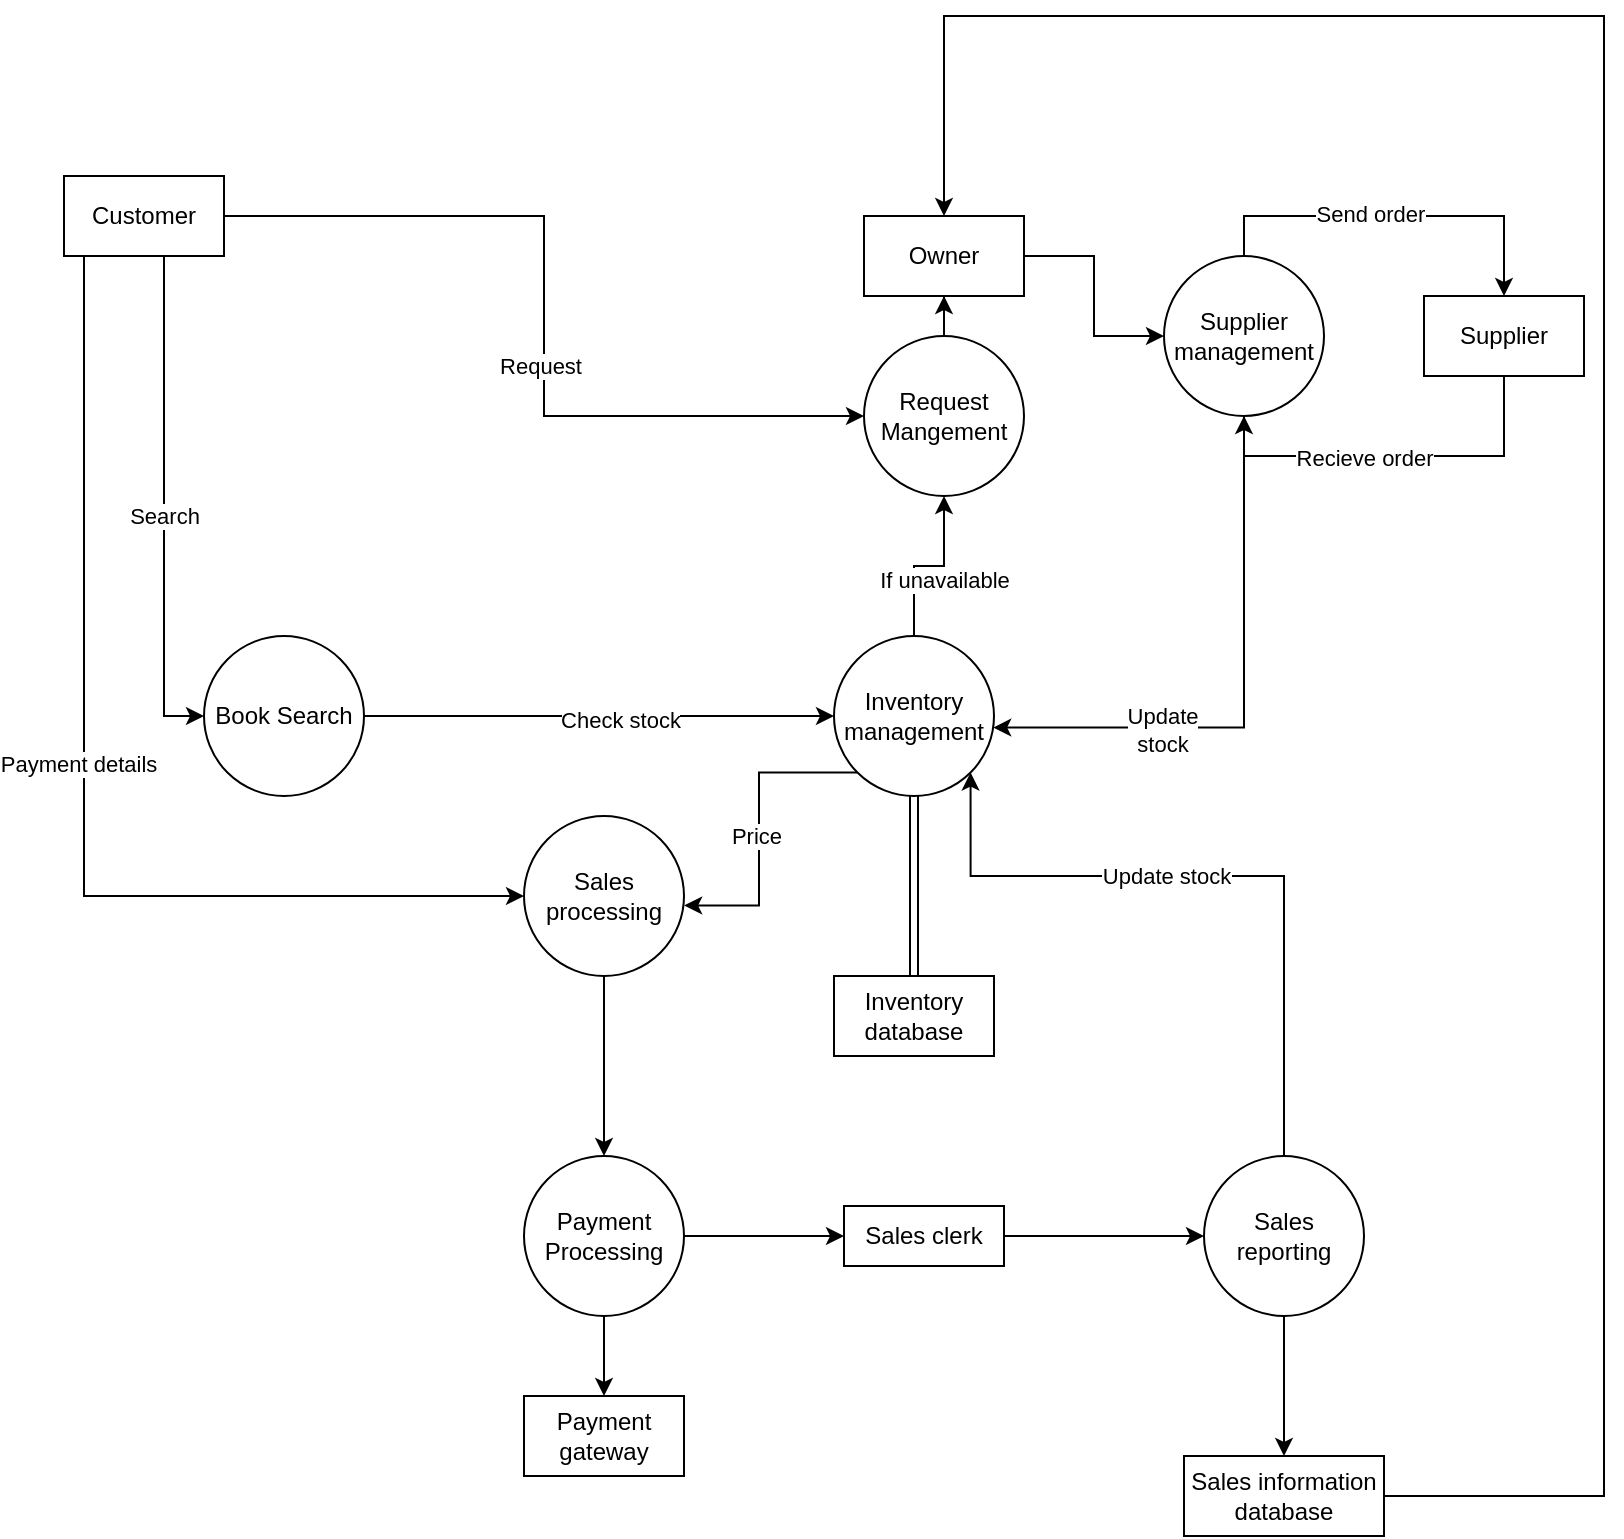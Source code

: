 <mxfile version="26.0.9">
  <diagram name="Page-1" id="rjh-uFwhR3NYXppVY-mA">
    <mxGraphModel dx="1520" dy="931" grid="1" gridSize="10" guides="1" tooltips="1" connect="1" arrows="1" fold="1" page="1" pageScale="1" pageWidth="850" pageHeight="1100" math="0" shadow="0">
      <root>
        <mxCell id="0" />
        <mxCell id="1" parent="0" />
        <mxCell id="lZULh9Pq8i4asY9o-LjE-4" style="edgeStyle=orthogonalEdgeStyle;rounded=0;orthogonalLoop=1;jettySize=auto;html=1;exitX=1;exitY=0.5;exitDx=0;exitDy=0;entryX=0;entryY=0.5;entryDx=0;entryDy=0;" edge="1" parent="1" source="lZULh9Pq8i4asY9o-LjE-1" target="lZULh9Pq8i4asY9o-LjE-2">
          <mxGeometry relative="1" as="geometry">
            <Array as="points">
              <mxPoint x="90" y="380" />
              <mxPoint x="90" y="630" />
            </Array>
          </mxGeometry>
        </mxCell>
        <mxCell id="lZULh9Pq8i4asY9o-LjE-19" value="Search" style="edgeLabel;html=1;align=center;verticalAlign=middle;resizable=0;points=[];" vertex="1" connectable="0" parent="lZULh9Pq8i4asY9o-LjE-4">
          <mxGeometry x="0.2" relative="1" as="geometry">
            <mxPoint as="offset" />
          </mxGeometry>
        </mxCell>
        <mxCell id="lZULh9Pq8i4asY9o-LjE-68" style="edgeStyle=orthogonalEdgeStyle;rounded=0;orthogonalLoop=1;jettySize=auto;html=1;entryX=0;entryY=0.5;entryDx=0;entryDy=0;" edge="1" parent="1" source="lZULh9Pq8i4asY9o-LjE-1" target="lZULh9Pq8i4asY9o-LjE-7">
          <mxGeometry relative="1" as="geometry">
            <Array as="points">
              <mxPoint x="50" y="720" />
            </Array>
          </mxGeometry>
        </mxCell>
        <mxCell id="lZULh9Pq8i4asY9o-LjE-69" value="Payment details" style="edgeLabel;html=1;align=center;verticalAlign=middle;resizable=0;points=[];" vertex="1" connectable="0" parent="lZULh9Pq8i4asY9o-LjE-68">
          <mxGeometry x="-0.06" y="-3" relative="1" as="geometry">
            <mxPoint as="offset" />
          </mxGeometry>
        </mxCell>
        <mxCell id="lZULh9Pq8i4asY9o-LjE-88" style="edgeStyle=orthogonalEdgeStyle;rounded=0;orthogonalLoop=1;jettySize=auto;html=1;entryX=0;entryY=0.5;entryDx=0;entryDy=0;" edge="1" parent="1" source="lZULh9Pq8i4asY9o-LjE-1" target="lZULh9Pq8i4asY9o-LjE-3">
          <mxGeometry relative="1" as="geometry" />
        </mxCell>
        <mxCell id="lZULh9Pq8i4asY9o-LjE-89" value="Request" style="edgeLabel;html=1;align=center;verticalAlign=middle;resizable=0;points=[];" vertex="1" connectable="0" parent="lZULh9Pq8i4asY9o-LjE-88">
          <mxGeometry x="0.116" y="-2" relative="1" as="geometry">
            <mxPoint as="offset" />
          </mxGeometry>
        </mxCell>
        <mxCell id="lZULh9Pq8i4asY9o-LjE-1" value="Customer" style="whiteSpace=wrap;html=1;" vertex="1" parent="1">
          <mxGeometry x="40" y="360" width="80" height="40" as="geometry" />
        </mxCell>
        <mxCell id="lZULh9Pq8i4asY9o-LjE-52" style="edgeStyle=orthogonalEdgeStyle;rounded=0;orthogonalLoop=1;jettySize=auto;html=1;entryX=0;entryY=0.5;entryDx=0;entryDy=0;" edge="1" parent="1" source="lZULh9Pq8i4asY9o-LjE-2" target="lZULh9Pq8i4asY9o-LjE-8">
          <mxGeometry relative="1" as="geometry">
            <mxPoint x="420" y="630" as="targetPoint" />
          </mxGeometry>
        </mxCell>
        <mxCell id="lZULh9Pq8i4asY9o-LjE-53" value="Check stock" style="edgeLabel;html=1;align=center;verticalAlign=middle;resizable=0;points=[];" vertex="1" connectable="0" parent="lZULh9Pq8i4asY9o-LjE-52">
          <mxGeometry x="0.091" y="-2" relative="1" as="geometry">
            <mxPoint as="offset" />
          </mxGeometry>
        </mxCell>
        <mxCell id="lZULh9Pq8i4asY9o-LjE-2" value="Book Search" style="ellipse;whiteSpace=wrap;html=1;aspect=fixed;" vertex="1" parent="1">
          <mxGeometry x="110" y="590" width="80" height="80" as="geometry" />
        </mxCell>
        <mxCell id="lZULh9Pq8i4asY9o-LjE-93" style="edgeStyle=orthogonalEdgeStyle;rounded=0;orthogonalLoop=1;jettySize=auto;html=1;entryX=0.5;entryY=1;entryDx=0;entryDy=0;" edge="1" parent="1" source="lZULh9Pq8i4asY9o-LjE-3" target="lZULh9Pq8i4asY9o-LjE-92">
          <mxGeometry relative="1" as="geometry" />
        </mxCell>
        <mxCell id="lZULh9Pq8i4asY9o-LjE-3" value="Request Mangement" style="ellipse;whiteSpace=wrap;html=1;aspect=fixed;" vertex="1" parent="1">
          <mxGeometry x="440" y="440" width="80" height="80" as="geometry" />
        </mxCell>
        <mxCell id="lZULh9Pq8i4asY9o-LjE-70" style="edgeStyle=orthogonalEdgeStyle;rounded=0;orthogonalLoop=1;jettySize=auto;html=1;entryX=0.5;entryY=0;entryDx=0;entryDy=0;" edge="1" parent="1" source="lZULh9Pq8i4asY9o-LjE-7" target="lZULh9Pq8i4asY9o-LjE-10">
          <mxGeometry relative="1" as="geometry" />
        </mxCell>
        <mxCell id="lZULh9Pq8i4asY9o-LjE-7" value="Sales processing" style="ellipse;whiteSpace=wrap;html=1;" vertex="1" parent="1">
          <mxGeometry x="270" y="680" width="80" height="80" as="geometry" />
        </mxCell>
        <mxCell id="lZULh9Pq8i4asY9o-LjE-56" style="edgeStyle=orthogonalEdgeStyle;rounded=0;orthogonalLoop=1;jettySize=auto;html=1;entryX=0.5;entryY=1;entryDx=0;entryDy=0;" edge="1" parent="1" source="lZULh9Pq8i4asY9o-LjE-8" target="lZULh9Pq8i4asY9o-LjE-3">
          <mxGeometry relative="1" as="geometry" />
        </mxCell>
        <mxCell id="lZULh9Pq8i4asY9o-LjE-57" value="If unavailable" style="edgeLabel;html=1;align=center;verticalAlign=middle;resizable=0;points=[];" vertex="1" connectable="0" parent="lZULh9Pq8i4asY9o-LjE-56">
          <mxGeometry x="-0.338" y="-2" relative="1" as="geometry">
            <mxPoint x="13" as="offset" />
          </mxGeometry>
        </mxCell>
        <mxCell id="lZULh9Pq8i4asY9o-LjE-8" value="Inventory management" style="ellipse;whiteSpace=wrap;html=1;" vertex="1" parent="1">
          <mxGeometry x="425" y="590" width="80" height="80" as="geometry" />
        </mxCell>
        <mxCell id="lZULh9Pq8i4asY9o-LjE-72" style="edgeStyle=orthogonalEdgeStyle;rounded=0;orthogonalLoop=1;jettySize=auto;html=1;exitX=0.5;exitY=0;exitDx=0;exitDy=0;entryX=1;entryY=1;entryDx=0;entryDy=0;" edge="1" parent="1" source="lZULh9Pq8i4asY9o-LjE-9" target="lZULh9Pq8i4asY9o-LjE-8">
          <mxGeometry relative="1" as="geometry">
            <Array as="points">
              <mxPoint x="650" y="710" />
              <mxPoint x="493" y="710" />
            </Array>
          </mxGeometry>
        </mxCell>
        <mxCell id="lZULh9Pq8i4asY9o-LjE-75" value="Update stock" style="edgeLabel;html=1;align=center;verticalAlign=middle;resizable=0;points=[];" vertex="1" connectable="0" parent="lZULh9Pq8i4asY9o-LjE-72">
          <mxGeometry x="0.143" relative="1" as="geometry">
            <mxPoint as="offset" />
          </mxGeometry>
        </mxCell>
        <mxCell id="lZULh9Pq8i4asY9o-LjE-80" style="edgeStyle=orthogonalEdgeStyle;rounded=0;orthogonalLoop=1;jettySize=auto;html=1;entryX=0.5;entryY=0;entryDx=0;entryDy=0;" edge="1" parent="1" source="lZULh9Pq8i4asY9o-LjE-9" target="lZULh9Pq8i4asY9o-LjE-79">
          <mxGeometry relative="1" as="geometry" />
        </mxCell>
        <mxCell id="lZULh9Pq8i4asY9o-LjE-9" value="Sales reporting" style="ellipse;whiteSpace=wrap;html=1;" vertex="1" parent="1">
          <mxGeometry x="610" y="850" width="80" height="80" as="geometry" />
        </mxCell>
        <mxCell id="lZULh9Pq8i4asY9o-LjE-50" style="edgeStyle=orthogonalEdgeStyle;rounded=0;orthogonalLoop=1;jettySize=auto;html=1;entryX=0.5;entryY=0;entryDx=0;entryDy=0;" edge="1" parent="1" source="lZULh9Pq8i4asY9o-LjE-10" target="lZULh9Pq8i4asY9o-LjE-49">
          <mxGeometry relative="1" as="geometry" />
        </mxCell>
        <mxCell id="lZULh9Pq8i4asY9o-LjE-99" style="edgeStyle=orthogonalEdgeStyle;rounded=0;orthogonalLoop=1;jettySize=auto;html=1;entryX=0;entryY=0.5;entryDx=0;entryDy=0;" edge="1" parent="1" source="lZULh9Pq8i4asY9o-LjE-10" target="lZULh9Pq8i4asY9o-LjE-98">
          <mxGeometry relative="1" as="geometry" />
        </mxCell>
        <mxCell id="lZULh9Pq8i4asY9o-LjE-10" value="Payment&lt;div&gt;Processing&lt;/div&gt;" style="ellipse;whiteSpace=wrap;html=1;" vertex="1" parent="1">
          <mxGeometry x="270" y="850" width="80" height="80" as="geometry" />
        </mxCell>
        <mxCell id="lZULh9Pq8i4asY9o-LjE-38" style="edgeStyle=orthogonalEdgeStyle;rounded=0;orthogonalLoop=1;jettySize=auto;html=1;entryX=0.5;entryY=0;entryDx=0;entryDy=0;" edge="1" parent="1" source="lZULh9Pq8i4asY9o-LjE-11" target="lZULh9Pq8i4asY9o-LjE-36">
          <mxGeometry relative="1" as="geometry">
            <Array as="points">
              <mxPoint x="630" y="380" />
              <mxPoint x="760" y="380" />
            </Array>
          </mxGeometry>
        </mxCell>
        <mxCell id="lZULh9Pq8i4asY9o-LjE-39" value="Send order" style="edgeLabel;html=1;align=center;verticalAlign=middle;resizable=0;points=[];" vertex="1" connectable="0" parent="lZULh9Pq8i4asY9o-LjE-38">
          <mxGeometry x="-0.128" y="1" relative="1" as="geometry">
            <mxPoint as="offset" />
          </mxGeometry>
        </mxCell>
        <mxCell id="lZULh9Pq8i4asY9o-LjE-11" value="Supplier management" style="ellipse;whiteSpace=wrap;html=1;" vertex="1" parent="1">
          <mxGeometry x="590" y="400" width="80" height="80" as="geometry" />
        </mxCell>
        <mxCell id="lZULh9Pq8i4asY9o-LjE-40" style="edgeStyle=orthogonalEdgeStyle;rounded=0;orthogonalLoop=1;jettySize=auto;html=1;entryX=0.5;entryY=1;entryDx=0;entryDy=0;" edge="1" parent="1" source="lZULh9Pq8i4asY9o-LjE-36" target="lZULh9Pq8i4asY9o-LjE-11">
          <mxGeometry relative="1" as="geometry">
            <Array as="points">
              <mxPoint x="760" y="500" />
              <mxPoint x="630" y="500" />
            </Array>
          </mxGeometry>
        </mxCell>
        <mxCell id="lZULh9Pq8i4asY9o-LjE-42" value="Recieve order" style="edgeLabel;html=1;align=center;verticalAlign=middle;resizable=0;points=[];" vertex="1" connectable="0" parent="lZULh9Pq8i4asY9o-LjE-40">
          <mxGeometry x="0.164" y="1" relative="1" as="geometry">
            <mxPoint as="offset" />
          </mxGeometry>
        </mxCell>
        <mxCell id="lZULh9Pq8i4asY9o-LjE-36" value="Supplier" style="whiteSpace=wrap;html=1;" vertex="1" parent="1">
          <mxGeometry x="720" y="420" width="80" height="40" as="geometry" />
        </mxCell>
        <mxCell id="lZULh9Pq8i4asY9o-LjE-47" style="rounded=0;orthogonalLoop=1;jettySize=auto;html=1;entryX=0.5;entryY=1;entryDx=0;entryDy=0;shape=link;" edge="1" parent="1" source="lZULh9Pq8i4asY9o-LjE-46" target="lZULh9Pq8i4asY9o-LjE-8">
          <mxGeometry relative="1" as="geometry" />
        </mxCell>
        <mxCell id="lZULh9Pq8i4asY9o-LjE-46" value="Inventory&lt;div&gt;database&lt;/div&gt;" style="whiteSpace=wrap;html=1;" vertex="1" parent="1">
          <mxGeometry x="425" y="760" width="80" height="40" as="geometry" />
        </mxCell>
        <mxCell id="lZULh9Pq8i4asY9o-LjE-49" value="Payment gateway" style="whiteSpace=wrap;html=1;" vertex="1" parent="1">
          <mxGeometry x="270" y="970" width="80" height="40" as="geometry" />
        </mxCell>
        <mxCell id="lZULh9Pq8i4asY9o-LjE-54" style="edgeStyle=orthogonalEdgeStyle;rounded=0;orthogonalLoop=1;jettySize=auto;html=1;entryX=0.995;entryY=0.572;entryDx=0;entryDy=0;entryPerimeter=0;" edge="1" parent="1" target="lZULh9Pq8i4asY9o-LjE-8">
          <mxGeometry relative="1" as="geometry">
            <mxPoint x="630" y="480" as="sourcePoint" />
            <Array as="points">
              <mxPoint x="630" y="636" />
            </Array>
          </mxGeometry>
        </mxCell>
        <mxCell id="lZULh9Pq8i4asY9o-LjE-55" value="Update&lt;div&gt;stock&lt;/div&gt;" style="edgeLabel;html=1;align=center;verticalAlign=middle;resizable=0;points=[];" vertex="1" connectable="0" parent="lZULh9Pq8i4asY9o-LjE-54">
          <mxGeometry x="0.402" y="1" relative="1" as="geometry">
            <mxPoint as="offset" />
          </mxGeometry>
        </mxCell>
        <mxCell id="lZULh9Pq8i4asY9o-LjE-66" style="edgeStyle=orthogonalEdgeStyle;rounded=0;orthogonalLoop=1;jettySize=auto;html=1;exitX=0;exitY=1;exitDx=0;exitDy=0;entryX=1.001;entryY=0.559;entryDx=0;entryDy=0;entryPerimeter=0;" edge="1" parent="1" source="lZULh9Pq8i4asY9o-LjE-8" target="lZULh9Pq8i4asY9o-LjE-7">
          <mxGeometry relative="1" as="geometry" />
        </mxCell>
        <mxCell id="lZULh9Pq8i4asY9o-LjE-67" value="Price" style="edgeLabel;html=1;align=center;verticalAlign=middle;resizable=0;points=[];" vertex="1" connectable="0" parent="lZULh9Pq8i4asY9o-LjE-66">
          <mxGeometry x="0.052" y="-2" relative="1" as="geometry">
            <mxPoint as="offset" />
          </mxGeometry>
        </mxCell>
        <mxCell id="lZULh9Pq8i4asY9o-LjE-97" style="edgeStyle=orthogonalEdgeStyle;rounded=0;orthogonalLoop=1;jettySize=auto;html=1;entryX=0.5;entryY=0;entryDx=0;entryDy=0;" edge="1" parent="1" source="lZULh9Pq8i4asY9o-LjE-79" target="lZULh9Pq8i4asY9o-LjE-92">
          <mxGeometry relative="1" as="geometry">
            <Array as="points">
              <mxPoint x="810" y="1020" />
              <mxPoint x="810" y="280" />
              <mxPoint x="480" y="280" />
            </Array>
          </mxGeometry>
        </mxCell>
        <mxCell id="lZULh9Pq8i4asY9o-LjE-79" value="Sales information&lt;div&gt;database&lt;/div&gt;" style="whiteSpace=wrap;html=1;" vertex="1" parent="1">
          <mxGeometry x="600" y="1000" width="100" height="40" as="geometry" />
        </mxCell>
        <mxCell id="lZULh9Pq8i4asY9o-LjE-94" style="edgeStyle=orthogonalEdgeStyle;rounded=0;orthogonalLoop=1;jettySize=auto;html=1;entryX=0;entryY=0.5;entryDx=0;entryDy=0;" edge="1" parent="1" source="lZULh9Pq8i4asY9o-LjE-92" target="lZULh9Pq8i4asY9o-LjE-11">
          <mxGeometry relative="1" as="geometry" />
        </mxCell>
        <mxCell id="lZULh9Pq8i4asY9o-LjE-92" value="Owner" style="whiteSpace=wrap;html=1;" vertex="1" parent="1">
          <mxGeometry x="440" y="380" width="80" height="40" as="geometry" />
        </mxCell>
        <mxCell id="lZULh9Pq8i4asY9o-LjE-100" style="edgeStyle=orthogonalEdgeStyle;rounded=0;orthogonalLoop=1;jettySize=auto;html=1;entryX=0;entryY=0.5;entryDx=0;entryDy=0;" edge="1" parent="1" source="lZULh9Pq8i4asY9o-LjE-98" target="lZULh9Pq8i4asY9o-LjE-9">
          <mxGeometry relative="1" as="geometry" />
        </mxCell>
        <mxCell id="lZULh9Pq8i4asY9o-LjE-98" value="Sales clerk" style="whiteSpace=wrap;html=1;" vertex="1" parent="1">
          <mxGeometry x="430" y="875" width="80" height="30" as="geometry" />
        </mxCell>
      </root>
    </mxGraphModel>
  </diagram>
</mxfile>

